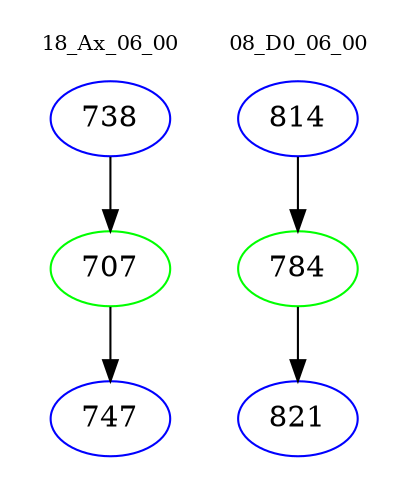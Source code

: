 digraph{
subgraph cluster_0 {
color = white
label = "18_Ax_06_00";
fontsize=10;
T0_738 [label="738", color="blue"]
T0_738 -> T0_707 [color="black"]
T0_707 [label="707", color="green"]
T0_707 -> T0_747 [color="black"]
T0_747 [label="747", color="blue"]
}
subgraph cluster_1 {
color = white
label = "08_D0_06_00";
fontsize=10;
T1_814 [label="814", color="blue"]
T1_814 -> T1_784 [color="black"]
T1_784 [label="784", color="green"]
T1_784 -> T1_821 [color="black"]
T1_821 [label="821", color="blue"]
}
}
